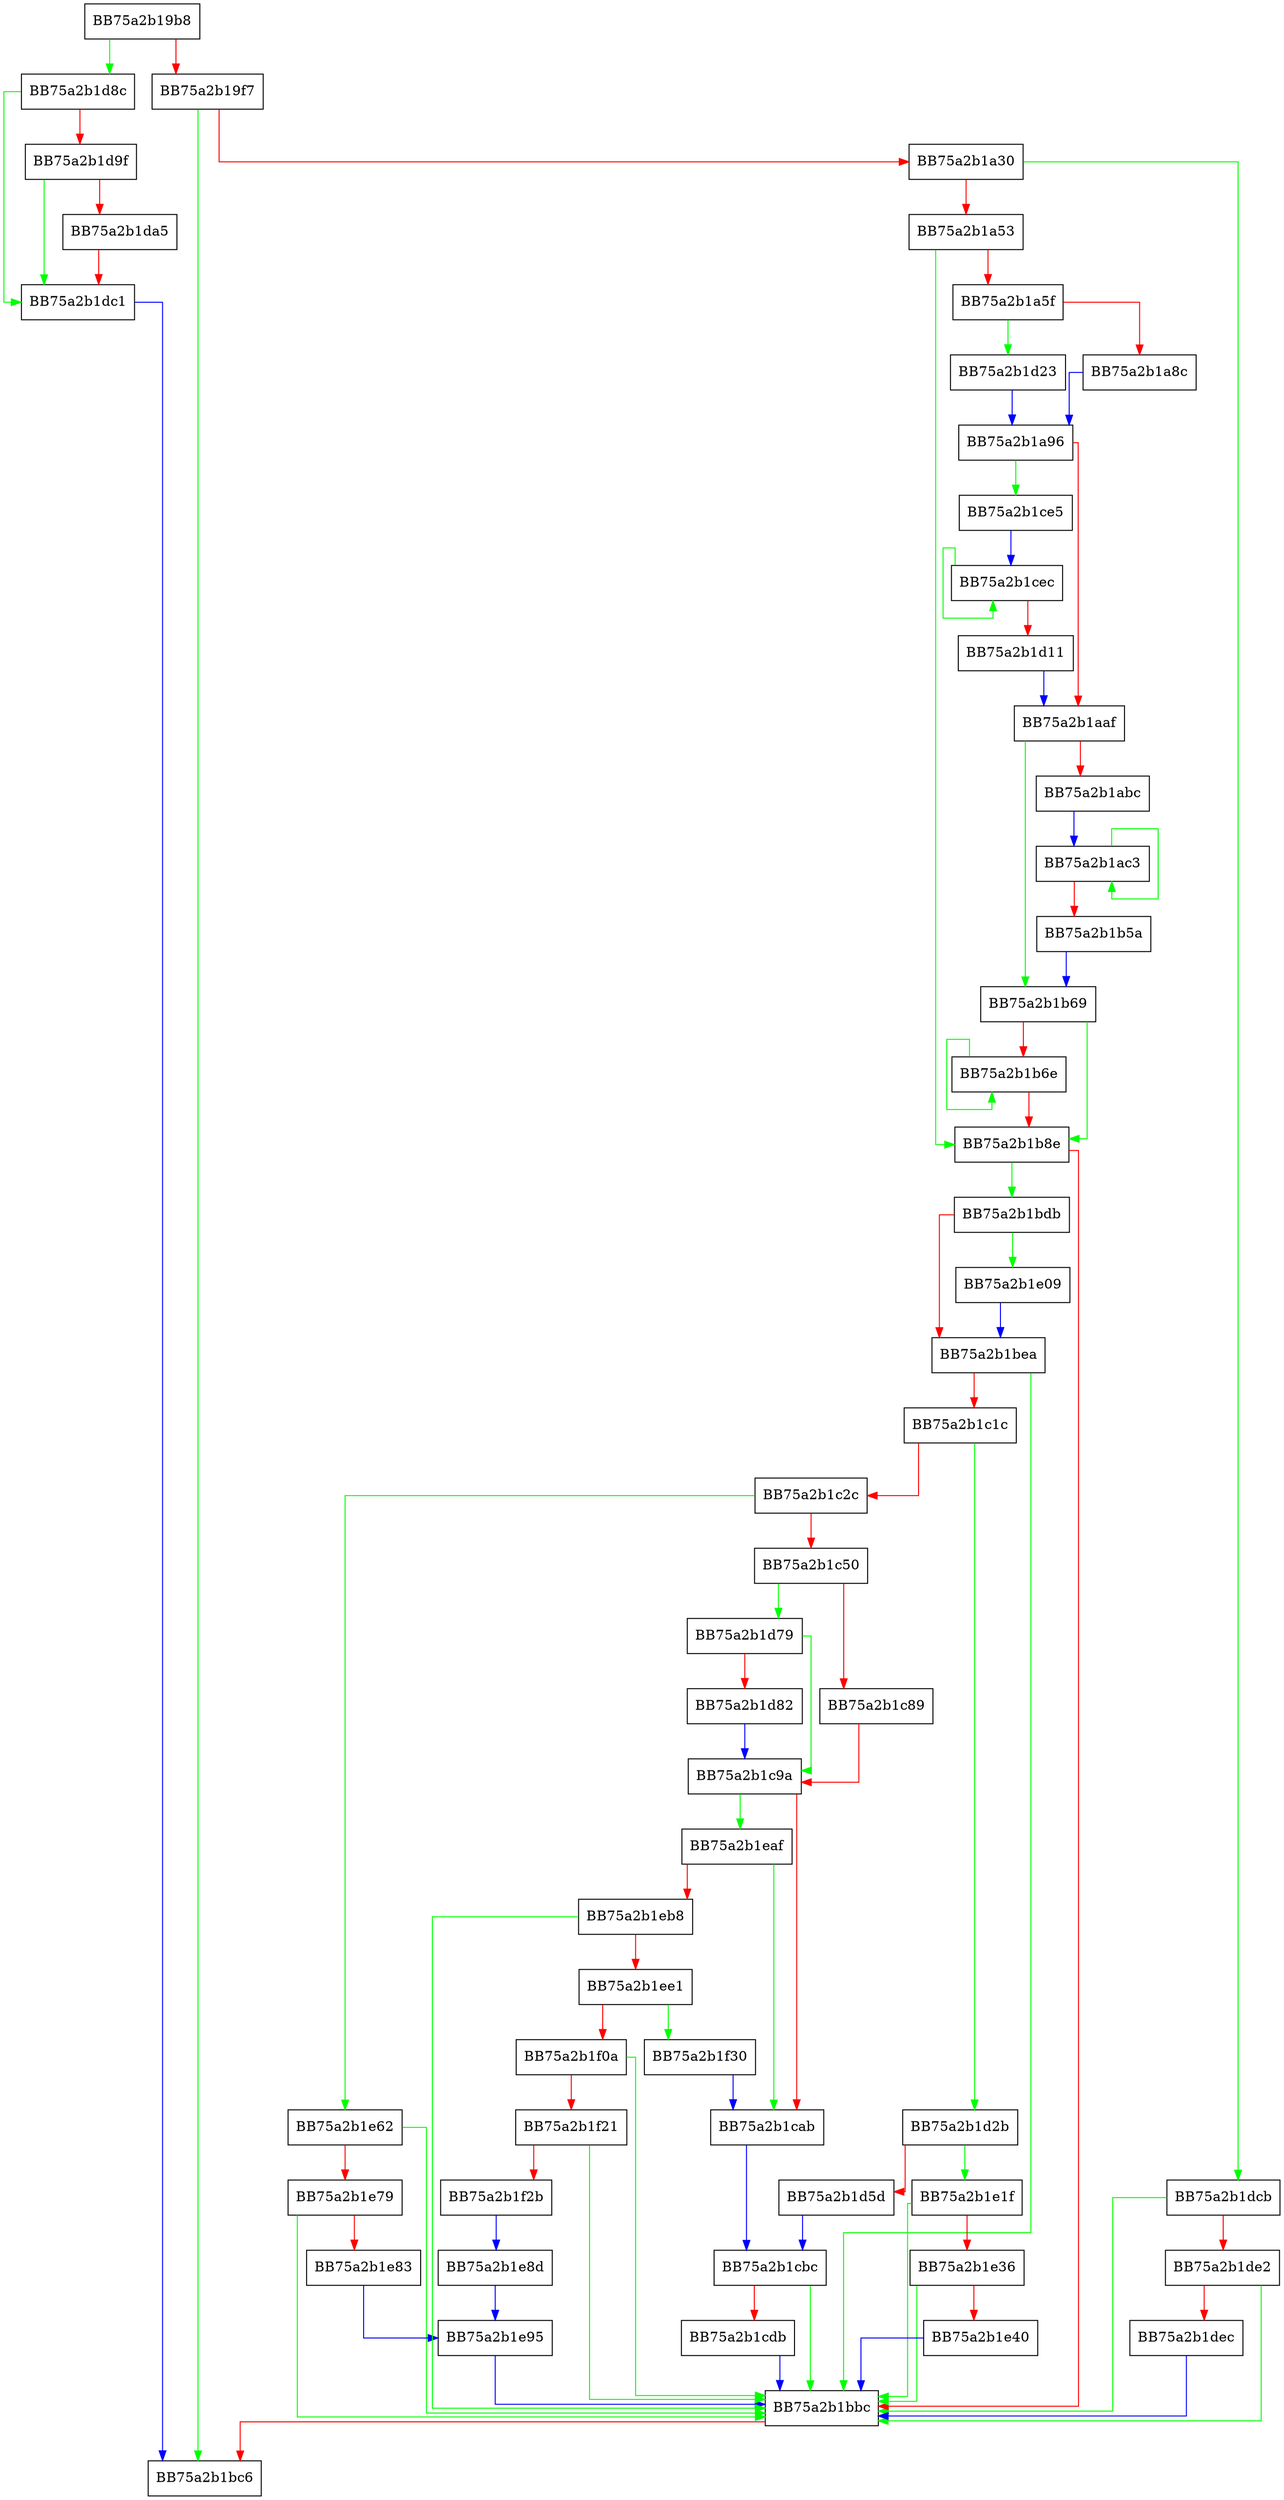 digraph add_crc_info {
  node [shape="box"];
  graph [splines=ortho];
  BB75a2b19b8 -> BB75a2b1d8c [color="green"];
  BB75a2b19b8 -> BB75a2b19f7 [color="red"];
  BB75a2b19f7 -> BB75a2b1bc6 [color="green"];
  BB75a2b19f7 -> BB75a2b1a30 [color="red"];
  BB75a2b1a30 -> BB75a2b1dcb [color="green"];
  BB75a2b1a30 -> BB75a2b1a53 [color="red"];
  BB75a2b1a53 -> BB75a2b1b8e [color="green"];
  BB75a2b1a53 -> BB75a2b1a5f [color="red"];
  BB75a2b1a5f -> BB75a2b1d23 [color="green"];
  BB75a2b1a5f -> BB75a2b1a8c [color="red"];
  BB75a2b1a8c -> BB75a2b1a96 [color="blue"];
  BB75a2b1a96 -> BB75a2b1ce5 [color="green"];
  BB75a2b1a96 -> BB75a2b1aaf [color="red"];
  BB75a2b1aaf -> BB75a2b1b69 [color="green"];
  BB75a2b1aaf -> BB75a2b1abc [color="red"];
  BB75a2b1abc -> BB75a2b1ac3 [color="blue"];
  BB75a2b1ac3 -> BB75a2b1ac3 [color="green"];
  BB75a2b1ac3 -> BB75a2b1b5a [color="red"];
  BB75a2b1b5a -> BB75a2b1b69 [color="blue"];
  BB75a2b1b69 -> BB75a2b1b8e [color="green"];
  BB75a2b1b69 -> BB75a2b1b6e [color="red"];
  BB75a2b1b6e -> BB75a2b1b6e [color="green"];
  BB75a2b1b6e -> BB75a2b1b8e [color="red"];
  BB75a2b1b8e -> BB75a2b1bdb [color="green"];
  BB75a2b1b8e -> BB75a2b1bbc [color="red"];
  BB75a2b1bbc -> BB75a2b1bc6 [color="red"];
  BB75a2b1bdb -> BB75a2b1e09 [color="green"];
  BB75a2b1bdb -> BB75a2b1bea [color="red"];
  BB75a2b1bea -> BB75a2b1bbc [color="green"];
  BB75a2b1bea -> BB75a2b1c1c [color="red"];
  BB75a2b1c1c -> BB75a2b1d2b [color="green"];
  BB75a2b1c1c -> BB75a2b1c2c [color="red"];
  BB75a2b1c2c -> BB75a2b1e62 [color="green"];
  BB75a2b1c2c -> BB75a2b1c50 [color="red"];
  BB75a2b1c50 -> BB75a2b1d79 [color="green"];
  BB75a2b1c50 -> BB75a2b1c89 [color="red"];
  BB75a2b1c89 -> BB75a2b1c9a [color="red"];
  BB75a2b1c9a -> BB75a2b1eaf [color="green"];
  BB75a2b1c9a -> BB75a2b1cab [color="red"];
  BB75a2b1cab -> BB75a2b1cbc [color="blue"];
  BB75a2b1cbc -> BB75a2b1bbc [color="green"];
  BB75a2b1cbc -> BB75a2b1cdb [color="red"];
  BB75a2b1cdb -> BB75a2b1bbc [color="blue"];
  BB75a2b1ce5 -> BB75a2b1cec [color="blue"];
  BB75a2b1cec -> BB75a2b1cec [color="green"];
  BB75a2b1cec -> BB75a2b1d11 [color="red"];
  BB75a2b1d11 -> BB75a2b1aaf [color="blue"];
  BB75a2b1d23 -> BB75a2b1a96 [color="blue"];
  BB75a2b1d2b -> BB75a2b1e1f [color="green"];
  BB75a2b1d2b -> BB75a2b1d5d [color="red"];
  BB75a2b1d5d -> BB75a2b1cbc [color="blue"];
  BB75a2b1d79 -> BB75a2b1c9a [color="green"];
  BB75a2b1d79 -> BB75a2b1d82 [color="red"];
  BB75a2b1d82 -> BB75a2b1c9a [color="blue"];
  BB75a2b1d8c -> BB75a2b1dc1 [color="green"];
  BB75a2b1d8c -> BB75a2b1d9f [color="red"];
  BB75a2b1d9f -> BB75a2b1dc1 [color="green"];
  BB75a2b1d9f -> BB75a2b1da5 [color="red"];
  BB75a2b1da5 -> BB75a2b1dc1 [color="red"];
  BB75a2b1dc1 -> BB75a2b1bc6 [color="blue"];
  BB75a2b1dcb -> BB75a2b1bbc [color="green"];
  BB75a2b1dcb -> BB75a2b1de2 [color="red"];
  BB75a2b1de2 -> BB75a2b1bbc [color="green"];
  BB75a2b1de2 -> BB75a2b1dec [color="red"];
  BB75a2b1dec -> BB75a2b1bbc [color="blue"];
  BB75a2b1e09 -> BB75a2b1bea [color="blue"];
  BB75a2b1e1f -> BB75a2b1bbc [color="green"];
  BB75a2b1e1f -> BB75a2b1e36 [color="red"];
  BB75a2b1e36 -> BB75a2b1bbc [color="green"];
  BB75a2b1e36 -> BB75a2b1e40 [color="red"];
  BB75a2b1e40 -> BB75a2b1bbc [color="blue"];
  BB75a2b1e62 -> BB75a2b1bbc [color="green"];
  BB75a2b1e62 -> BB75a2b1e79 [color="red"];
  BB75a2b1e79 -> BB75a2b1bbc [color="green"];
  BB75a2b1e79 -> BB75a2b1e83 [color="red"];
  BB75a2b1e83 -> BB75a2b1e95 [color="blue"];
  BB75a2b1e8d -> BB75a2b1e95 [color="blue"];
  BB75a2b1e95 -> BB75a2b1bbc [color="blue"];
  BB75a2b1eaf -> BB75a2b1cab [color="green"];
  BB75a2b1eaf -> BB75a2b1eb8 [color="red"];
  BB75a2b1eb8 -> BB75a2b1bbc [color="green"];
  BB75a2b1eb8 -> BB75a2b1ee1 [color="red"];
  BB75a2b1ee1 -> BB75a2b1f30 [color="green"];
  BB75a2b1ee1 -> BB75a2b1f0a [color="red"];
  BB75a2b1f0a -> BB75a2b1bbc [color="green"];
  BB75a2b1f0a -> BB75a2b1f21 [color="red"];
  BB75a2b1f21 -> BB75a2b1bbc [color="green"];
  BB75a2b1f21 -> BB75a2b1f2b [color="red"];
  BB75a2b1f2b -> BB75a2b1e8d [color="blue"];
  BB75a2b1f30 -> BB75a2b1cab [color="blue"];
}